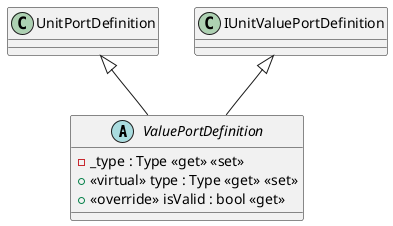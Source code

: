 @startuml
abstract class ValuePortDefinition {
    - _type : Type <<get>> <<set>>
    + <<virtual>> type : Type <<get>> <<set>>
    + <<override>> isValid : bool <<get>>
}
UnitPortDefinition <|-- ValuePortDefinition
IUnitValuePortDefinition <|-- ValuePortDefinition
@enduml
